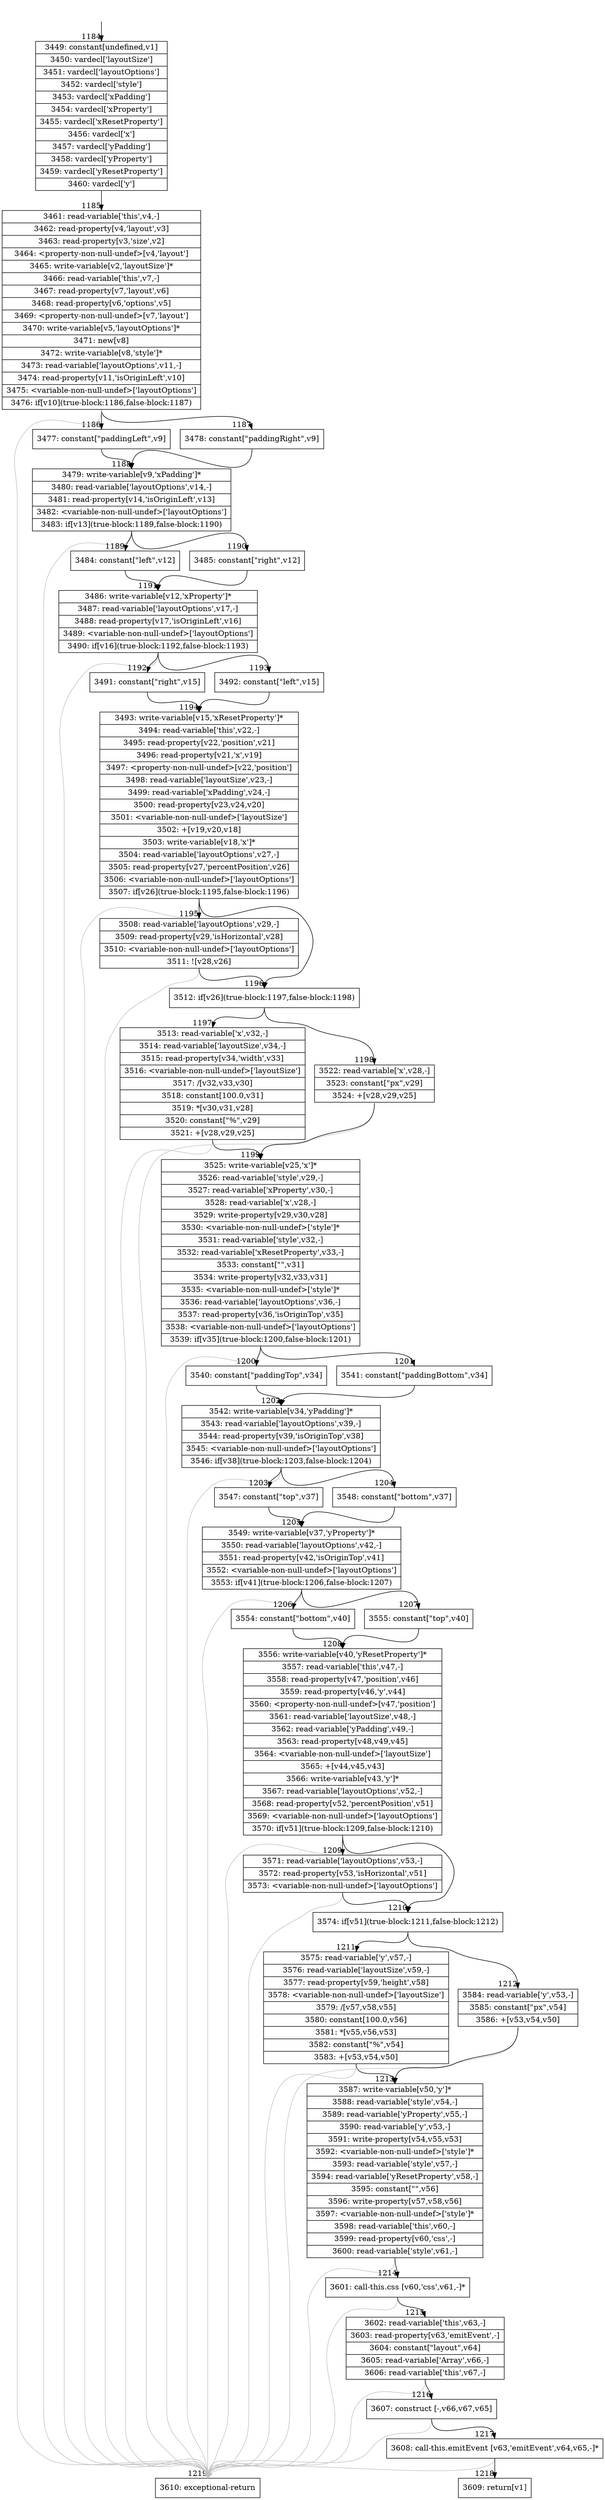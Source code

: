 digraph {
rankdir="TD"
BB_entry111[shape=none,label=""];
BB_entry111 -> BB1184 [tailport=s, headport=n, headlabel="    1184"]
BB1184 [shape=record label="{3449: constant[undefined,v1]|3450: vardecl['layoutSize']|3451: vardecl['layoutOptions']|3452: vardecl['style']|3453: vardecl['xPadding']|3454: vardecl['xProperty']|3455: vardecl['xResetProperty']|3456: vardecl['x']|3457: vardecl['yPadding']|3458: vardecl['yProperty']|3459: vardecl['yResetProperty']|3460: vardecl['y']}" ] 
BB1184 -> BB1185 [tailport=s, headport=n, headlabel="      1185"]
BB1185 [shape=record label="{3461: read-variable['this',v4,-]|3462: read-property[v4,'layout',v3]|3463: read-property[v3,'size',v2]|3464: \<property-non-null-undef\>[v4,'layout']|3465: write-variable[v2,'layoutSize']*|3466: read-variable['this',v7,-]|3467: read-property[v7,'layout',v6]|3468: read-property[v6,'options',v5]|3469: \<property-non-null-undef\>[v7,'layout']|3470: write-variable[v5,'layoutOptions']*|3471: new[v8]|3472: write-variable[v8,'style']*|3473: read-variable['layoutOptions',v11,-]|3474: read-property[v11,'isOriginLeft',v10]|3475: \<variable-non-null-undef\>['layoutOptions']|3476: if[v10](true-block:1186,false-block:1187)}" ] 
BB1185 -> BB1186 [tailport=s, headport=n, headlabel="      1186"]
BB1185 -> BB1187 [tailport=s, headport=n, headlabel="      1187"]
BB1185 -> BB1219 [tailport=s, headport=n, color=gray, headlabel="      1219"]
BB1186 [shape=record label="{3477: constant[\"paddingLeft\",v9]}" ] 
BB1186 -> BB1188 [tailport=s, headport=n, headlabel="      1188"]
BB1187 [shape=record label="{3478: constant[\"paddingRight\",v9]}" ] 
BB1187 -> BB1188 [tailport=s, headport=n]
BB1188 [shape=record label="{3479: write-variable[v9,'xPadding']*|3480: read-variable['layoutOptions',v14,-]|3481: read-property[v14,'isOriginLeft',v13]|3482: \<variable-non-null-undef\>['layoutOptions']|3483: if[v13](true-block:1189,false-block:1190)}" ] 
BB1188 -> BB1189 [tailport=s, headport=n, headlabel="      1189"]
BB1188 -> BB1190 [tailport=s, headport=n, headlabel="      1190"]
BB1188 -> BB1219 [tailport=s, headport=n, color=gray]
BB1189 [shape=record label="{3484: constant[\"left\",v12]}" ] 
BB1189 -> BB1191 [tailport=s, headport=n, headlabel="      1191"]
BB1190 [shape=record label="{3485: constant[\"right\",v12]}" ] 
BB1190 -> BB1191 [tailport=s, headport=n]
BB1191 [shape=record label="{3486: write-variable[v12,'xProperty']*|3487: read-variable['layoutOptions',v17,-]|3488: read-property[v17,'isOriginLeft',v16]|3489: \<variable-non-null-undef\>['layoutOptions']|3490: if[v16](true-block:1192,false-block:1193)}" ] 
BB1191 -> BB1192 [tailport=s, headport=n, headlabel="      1192"]
BB1191 -> BB1193 [tailport=s, headport=n, headlabel="      1193"]
BB1191 -> BB1219 [tailport=s, headport=n, color=gray]
BB1192 [shape=record label="{3491: constant[\"right\",v15]}" ] 
BB1192 -> BB1194 [tailport=s, headport=n, headlabel="      1194"]
BB1193 [shape=record label="{3492: constant[\"left\",v15]}" ] 
BB1193 -> BB1194 [tailport=s, headport=n]
BB1194 [shape=record label="{3493: write-variable[v15,'xResetProperty']*|3494: read-variable['this',v22,-]|3495: read-property[v22,'position',v21]|3496: read-property[v21,'x',v19]|3497: \<property-non-null-undef\>[v22,'position']|3498: read-variable['layoutSize',v23,-]|3499: read-variable['xPadding',v24,-]|3500: read-property[v23,v24,v20]|3501: \<variable-non-null-undef\>['layoutSize']|3502: +[v19,v20,v18]|3503: write-variable[v18,'x']*|3504: read-variable['layoutOptions',v27,-]|3505: read-property[v27,'percentPosition',v26]|3506: \<variable-non-null-undef\>['layoutOptions']|3507: if[v26](true-block:1195,false-block:1196)}" ] 
BB1194 -> BB1196 [tailport=s, headport=n, headlabel="      1196"]
BB1194 -> BB1195 [tailport=s, headport=n, headlabel="      1195"]
BB1194 -> BB1219 [tailport=s, headport=n, color=gray]
BB1195 [shape=record label="{3508: read-variable['layoutOptions',v29,-]|3509: read-property[v29,'isHorizontal',v28]|3510: \<variable-non-null-undef\>['layoutOptions']|3511: ![v28,v26]}" ] 
BB1195 -> BB1196 [tailport=s, headport=n]
BB1195 -> BB1219 [tailport=s, headport=n, color=gray]
BB1196 [shape=record label="{3512: if[v26](true-block:1197,false-block:1198)}" ] 
BB1196 -> BB1197 [tailport=s, headport=n, headlabel="      1197"]
BB1196 -> BB1198 [tailport=s, headport=n, headlabel="      1198"]
BB1197 [shape=record label="{3513: read-variable['x',v32,-]|3514: read-variable['layoutSize',v34,-]|3515: read-property[v34,'width',v33]|3516: \<variable-non-null-undef\>['layoutSize']|3517: /[v32,v33,v30]|3518: constant[100.0,v31]|3519: *[v30,v31,v28]|3520: constant[\"%\",v29]|3521: +[v28,v29,v25]}" ] 
BB1197 -> BB1199 [tailport=s, headport=n, headlabel="      1199"]
BB1197 -> BB1219 [tailport=s, headport=n, color=gray]
BB1198 [shape=record label="{3522: read-variable['x',v28,-]|3523: constant[\"px\",v29]|3524: +[v28,v29,v25]}" ] 
BB1198 -> BB1199 [tailport=s, headport=n]
BB1198 -> BB1219 [tailport=s, headport=n, color=gray]
BB1199 [shape=record label="{3525: write-variable[v25,'x']*|3526: read-variable['style',v29,-]|3527: read-variable['xProperty',v30,-]|3528: read-variable['x',v28,-]|3529: write-property[v29,v30,v28]|3530: \<variable-non-null-undef\>['style']*|3531: read-variable['style',v32,-]|3532: read-variable['xResetProperty',v33,-]|3533: constant[\"\",v31]|3534: write-property[v32,v33,v31]|3535: \<variable-non-null-undef\>['style']*|3536: read-variable['layoutOptions',v36,-]|3537: read-property[v36,'isOriginTop',v35]|3538: \<variable-non-null-undef\>['layoutOptions']|3539: if[v35](true-block:1200,false-block:1201)}" ] 
BB1199 -> BB1200 [tailport=s, headport=n, headlabel="      1200"]
BB1199 -> BB1201 [tailport=s, headport=n, headlabel="      1201"]
BB1199 -> BB1219 [tailport=s, headport=n, color=gray]
BB1200 [shape=record label="{3540: constant[\"paddingTop\",v34]}" ] 
BB1200 -> BB1202 [tailport=s, headport=n, headlabel="      1202"]
BB1201 [shape=record label="{3541: constant[\"paddingBottom\",v34]}" ] 
BB1201 -> BB1202 [tailport=s, headport=n]
BB1202 [shape=record label="{3542: write-variable[v34,'yPadding']*|3543: read-variable['layoutOptions',v39,-]|3544: read-property[v39,'isOriginTop',v38]|3545: \<variable-non-null-undef\>['layoutOptions']|3546: if[v38](true-block:1203,false-block:1204)}" ] 
BB1202 -> BB1203 [tailport=s, headport=n, headlabel="      1203"]
BB1202 -> BB1204 [tailport=s, headport=n, headlabel="      1204"]
BB1202 -> BB1219 [tailport=s, headport=n, color=gray]
BB1203 [shape=record label="{3547: constant[\"top\",v37]}" ] 
BB1203 -> BB1205 [tailport=s, headport=n, headlabel="      1205"]
BB1204 [shape=record label="{3548: constant[\"bottom\",v37]}" ] 
BB1204 -> BB1205 [tailport=s, headport=n]
BB1205 [shape=record label="{3549: write-variable[v37,'yProperty']*|3550: read-variable['layoutOptions',v42,-]|3551: read-property[v42,'isOriginTop',v41]|3552: \<variable-non-null-undef\>['layoutOptions']|3553: if[v41](true-block:1206,false-block:1207)}" ] 
BB1205 -> BB1206 [tailport=s, headport=n, headlabel="      1206"]
BB1205 -> BB1207 [tailport=s, headport=n, headlabel="      1207"]
BB1205 -> BB1219 [tailport=s, headport=n, color=gray]
BB1206 [shape=record label="{3554: constant[\"bottom\",v40]}" ] 
BB1206 -> BB1208 [tailport=s, headport=n, headlabel="      1208"]
BB1207 [shape=record label="{3555: constant[\"top\",v40]}" ] 
BB1207 -> BB1208 [tailport=s, headport=n]
BB1208 [shape=record label="{3556: write-variable[v40,'yResetProperty']*|3557: read-variable['this',v47,-]|3558: read-property[v47,'position',v46]|3559: read-property[v46,'y',v44]|3560: \<property-non-null-undef\>[v47,'position']|3561: read-variable['layoutSize',v48,-]|3562: read-variable['yPadding',v49,-]|3563: read-property[v48,v49,v45]|3564: \<variable-non-null-undef\>['layoutSize']|3565: +[v44,v45,v43]|3566: write-variable[v43,'y']*|3567: read-variable['layoutOptions',v52,-]|3568: read-property[v52,'percentPosition',v51]|3569: \<variable-non-null-undef\>['layoutOptions']|3570: if[v51](true-block:1209,false-block:1210)}" ] 
BB1208 -> BB1210 [tailport=s, headport=n, headlabel="      1210"]
BB1208 -> BB1209 [tailport=s, headport=n, headlabel="      1209"]
BB1208 -> BB1219 [tailport=s, headport=n, color=gray]
BB1209 [shape=record label="{3571: read-variable['layoutOptions',v53,-]|3572: read-property[v53,'isHorizontal',v51]|3573: \<variable-non-null-undef\>['layoutOptions']}" ] 
BB1209 -> BB1210 [tailport=s, headport=n]
BB1209 -> BB1219 [tailport=s, headport=n, color=gray]
BB1210 [shape=record label="{3574: if[v51](true-block:1211,false-block:1212)}" ] 
BB1210 -> BB1211 [tailport=s, headport=n, headlabel="      1211"]
BB1210 -> BB1212 [tailport=s, headport=n, headlabel="      1212"]
BB1211 [shape=record label="{3575: read-variable['y',v57,-]|3576: read-variable['layoutSize',v59,-]|3577: read-property[v59,'height',v58]|3578: \<variable-non-null-undef\>['layoutSize']|3579: /[v57,v58,v55]|3580: constant[100.0,v56]|3581: *[v55,v56,v53]|3582: constant[\"%\",v54]|3583: +[v53,v54,v50]}" ] 
BB1211 -> BB1213 [tailport=s, headport=n, headlabel="      1213"]
BB1211 -> BB1219 [tailport=s, headport=n, color=gray]
BB1212 [shape=record label="{3584: read-variable['y',v53,-]|3585: constant[\"px\",v54]|3586: +[v53,v54,v50]}" ] 
BB1212 -> BB1213 [tailport=s, headport=n]
BB1212 -> BB1219 [tailport=s, headport=n, color=gray]
BB1213 [shape=record label="{3587: write-variable[v50,'y']*|3588: read-variable['style',v54,-]|3589: read-variable['yProperty',v55,-]|3590: read-variable['y',v53,-]|3591: write-property[v54,v55,v53]|3592: \<variable-non-null-undef\>['style']*|3593: read-variable['style',v57,-]|3594: read-variable['yResetProperty',v58,-]|3595: constant[\"\",v56]|3596: write-property[v57,v58,v56]|3597: \<variable-non-null-undef\>['style']*|3598: read-variable['this',v60,-]|3599: read-property[v60,'css',-]|3600: read-variable['style',v61,-]}" ] 
BB1213 -> BB1214 [tailport=s, headport=n, headlabel="      1214"]
BB1213 -> BB1219 [tailport=s, headport=n, color=gray]
BB1214 [shape=record label="{3601: call-this.css [v60,'css',v61,-]*}" ] 
BB1214 -> BB1215 [tailport=s, headport=n, headlabel="      1215"]
BB1214 -> BB1219 [tailport=s, headport=n, color=gray]
BB1215 [shape=record label="{3602: read-variable['this',v63,-]|3603: read-property[v63,'emitEvent',-]|3604: constant[\"layout\",v64]|3605: read-variable['Array',v66,-]|3606: read-variable['this',v67,-]}" ] 
BB1215 -> BB1216 [tailport=s, headport=n, headlabel="      1216"]
BB1215 -> BB1219 [tailport=s, headport=n, color=gray]
BB1216 [shape=record label="{3607: construct [-,v66,v67,v65]}" ] 
BB1216 -> BB1217 [tailport=s, headport=n, headlabel="      1217"]
BB1216 -> BB1219 [tailport=s, headport=n, color=gray]
BB1217 [shape=record label="{3608: call-this.emitEvent [v63,'emitEvent',v64,v65,-]*}" ] 
BB1217 -> BB1218 [tailport=s, headport=n, headlabel="      1218"]
BB1217 -> BB1219 [tailport=s, headport=n, color=gray]
BB1218 [shape=record label="{3609: return[v1]}" ] 
BB1219 [shape=record label="{3610: exceptional-return}" ] 
//#$~ 1684
}
